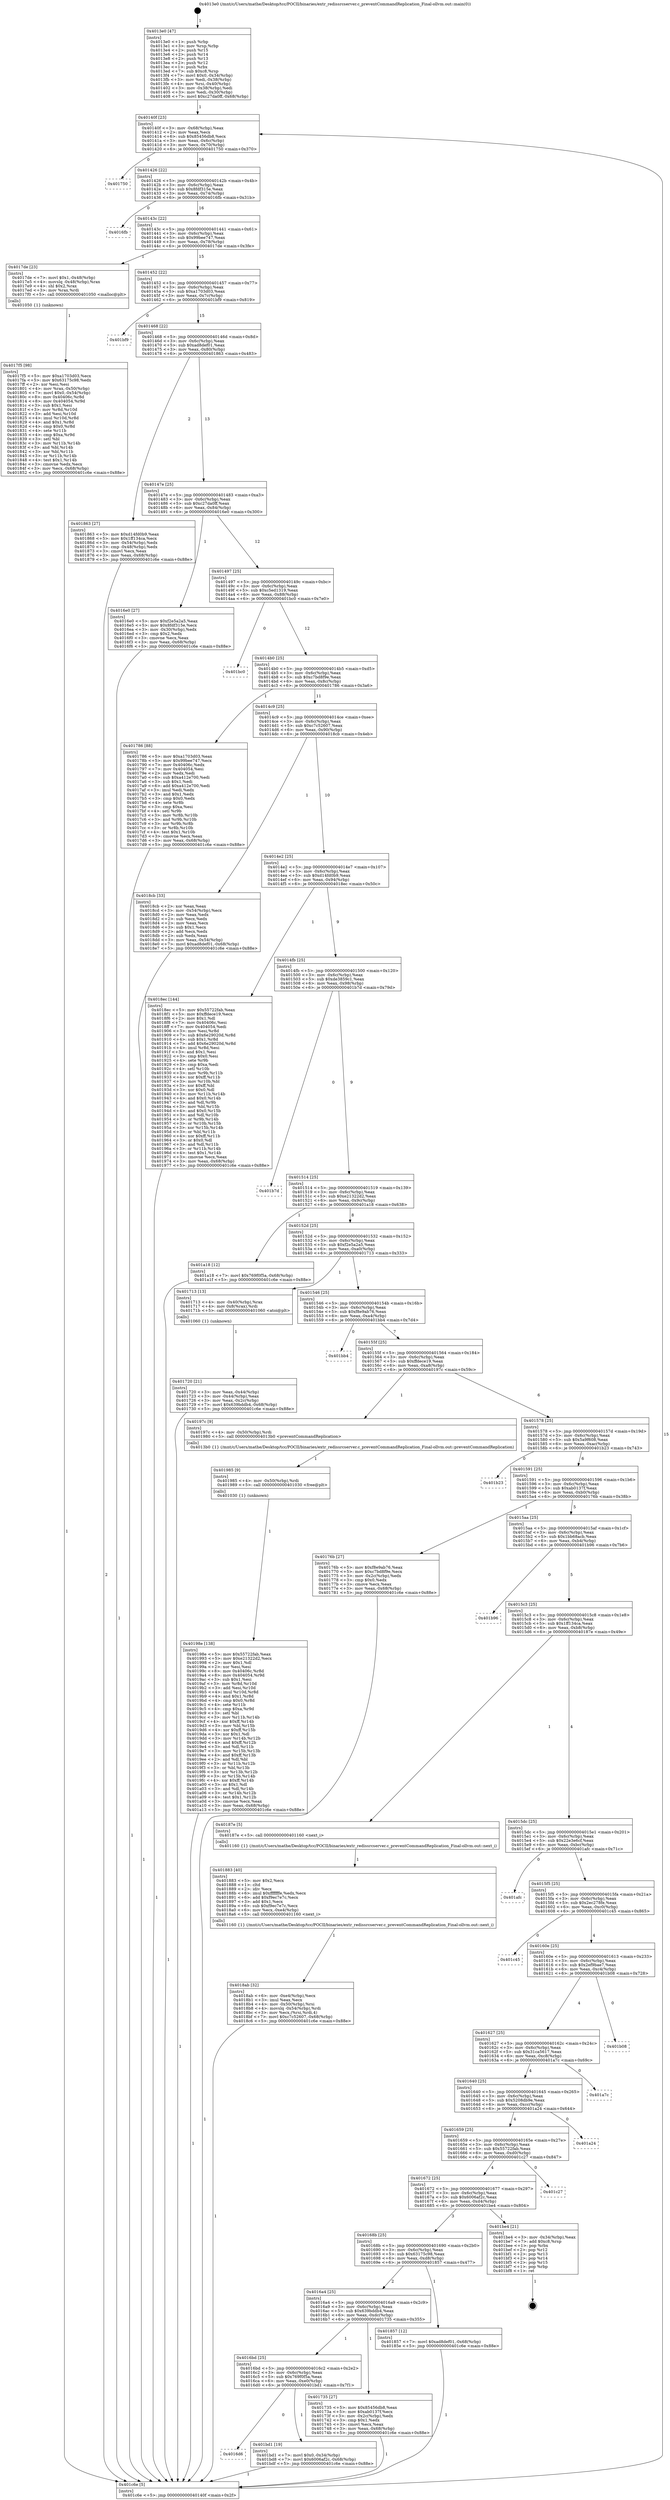digraph "0x4013e0" {
  label = "0x4013e0 (/mnt/c/Users/mathe/Desktop/tcc/POCII/binaries/extr_redissrcserver.c_preventCommandReplication_Final-ollvm.out::main(0))"
  labelloc = "t"
  node[shape=record]

  Entry [label="",width=0.3,height=0.3,shape=circle,fillcolor=black,style=filled]
  "0x40140f" [label="{
     0x40140f [23]\l
     | [instrs]\l
     &nbsp;&nbsp;0x40140f \<+3\>: mov -0x68(%rbp),%eax\l
     &nbsp;&nbsp;0x401412 \<+2\>: mov %eax,%ecx\l
     &nbsp;&nbsp;0x401414 \<+6\>: sub $0x85456db8,%ecx\l
     &nbsp;&nbsp;0x40141a \<+3\>: mov %eax,-0x6c(%rbp)\l
     &nbsp;&nbsp;0x40141d \<+3\>: mov %ecx,-0x70(%rbp)\l
     &nbsp;&nbsp;0x401420 \<+6\>: je 0000000000401750 \<main+0x370\>\l
  }"]
  "0x401750" [label="{
     0x401750\l
  }", style=dashed]
  "0x401426" [label="{
     0x401426 [22]\l
     | [instrs]\l
     &nbsp;&nbsp;0x401426 \<+5\>: jmp 000000000040142b \<main+0x4b\>\l
     &nbsp;&nbsp;0x40142b \<+3\>: mov -0x6c(%rbp),%eax\l
     &nbsp;&nbsp;0x40142e \<+5\>: sub $0x8fdf315e,%eax\l
     &nbsp;&nbsp;0x401433 \<+3\>: mov %eax,-0x74(%rbp)\l
     &nbsp;&nbsp;0x401436 \<+6\>: je 00000000004016fb \<main+0x31b\>\l
  }"]
  Exit [label="",width=0.3,height=0.3,shape=circle,fillcolor=black,style=filled,peripheries=2]
  "0x4016fb" [label="{
     0x4016fb\l
  }", style=dashed]
  "0x40143c" [label="{
     0x40143c [22]\l
     | [instrs]\l
     &nbsp;&nbsp;0x40143c \<+5\>: jmp 0000000000401441 \<main+0x61\>\l
     &nbsp;&nbsp;0x401441 \<+3\>: mov -0x6c(%rbp),%eax\l
     &nbsp;&nbsp;0x401444 \<+5\>: sub $0x99bee747,%eax\l
     &nbsp;&nbsp;0x401449 \<+3\>: mov %eax,-0x78(%rbp)\l
     &nbsp;&nbsp;0x40144c \<+6\>: je 00000000004017de \<main+0x3fe\>\l
  }"]
  "0x4016d6" [label="{
     0x4016d6\l
  }", style=dashed]
  "0x4017de" [label="{
     0x4017de [23]\l
     | [instrs]\l
     &nbsp;&nbsp;0x4017de \<+7\>: movl $0x1,-0x48(%rbp)\l
     &nbsp;&nbsp;0x4017e5 \<+4\>: movslq -0x48(%rbp),%rax\l
     &nbsp;&nbsp;0x4017e9 \<+4\>: shl $0x2,%rax\l
     &nbsp;&nbsp;0x4017ed \<+3\>: mov %rax,%rdi\l
     &nbsp;&nbsp;0x4017f0 \<+5\>: call 0000000000401050 \<malloc@plt\>\l
     | [calls]\l
     &nbsp;&nbsp;0x401050 \{1\} (unknown)\l
  }"]
  "0x401452" [label="{
     0x401452 [22]\l
     | [instrs]\l
     &nbsp;&nbsp;0x401452 \<+5\>: jmp 0000000000401457 \<main+0x77\>\l
     &nbsp;&nbsp;0x401457 \<+3\>: mov -0x6c(%rbp),%eax\l
     &nbsp;&nbsp;0x40145a \<+5\>: sub $0xa1703d03,%eax\l
     &nbsp;&nbsp;0x40145f \<+3\>: mov %eax,-0x7c(%rbp)\l
     &nbsp;&nbsp;0x401462 \<+6\>: je 0000000000401bf9 \<main+0x819\>\l
  }"]
  "0x401bd1" [label="{
     0x401bd1 [19]\l
     | [instrs]\l
     &nbsp;&nbsp;0x401bd1 \<+7\>: movl $0x0,-0x34(%rbp)\l
     &nbsp;&nbsp;0x401bd8 \<+7\>: movl $0x6006af2c,-0x68(%rbp)\l
     &nbsp;&nbsp;0x401bdf \<+5\>: jmp 0000000000401c6e \<main+0x88e\>\l
  }"]
  "0x401bf9" [label="{
     0x401bf9\l
  }", style=dashed]
  "0x401468" [label="{
     0x401468 [22]\l
     | [instrs]\l
     &nbsp;&nbsp;0x401468 \<+5\>: jmp 000000000040146d \<main+0x8d\>\l
     &nbsp;&nbsp;0x40146d \<+3\>: mov -0x6c(%rbp),%eax\l
     &nbsp;&nbsp;0x401470 \<+5\>: sub $0xad8def01,%eax\l
     &nbsp;&nbsp;0x401475 \<+3\>: mov %eax,-0x80(%rbp)\l
     &nbsp;&nbsp;0x401478 \<+6\>: je 0000000000401863 \<main+0x483\>\l
  }"]
  "0x40198e" [label="{
     0x40198e [138]\l
     | [instrs]\l
     &nbsp;&nbsp;0x40198e \<+5\>: mov $0x55722fab,%eax\l
     &nbsp;&nbsp;0x401993 \<+5\>: mov $0xe21322d2,%ecx\l
     &nbsp;&nbsp;0x401998 \<+2\>: mov $0x1,%dl\l
     &nbsp;&nbsp;0x40199a \<+2\>: xor %esi,%esi\l
     &nbsp;&nbsp;0x40199c \<+8\>: mov 0x40406c,%r8d\l
     &nbsp;&nbsp;0x4019a4 \<+8\>: mov 0x404054,%r9d\l
     &nbsp;&nbsp;0x4019ac \<+3\>: sub $0x1,%esi\l
     &nbsp;&nbsp;0x4019af \<+3\>: mov %r8d,%r10d\l
     &nbsp;&nbsp;0x4019b2 \<+3\>: add %esi,%r10d\l
     &nbsp;&nbsp;0x4019b5 \<+4\>: imul %r10d,%r8d\l
     &nbsp;&nbsp;0x4019b9 \<+4\>: and $0x1,%r8d\l
     &nbsp;&nbsp;0x4019bd \<+4\>: cmp $0x0,%r8d\l
     &nbsp;&nbsp;0x4019c1 \<+4\>: sete %r11b\l
     &nbsp;&nbsp;0x4019c5 \<+4\>: cmp $0xa,%r9d\l
     &nbsp;&nbsp;0x4019c9 \<+3\>: setl %bl\l
     &nbsp;&nbsp;0x4019cc \<+3\>: mov %r11b,%r14b\l
     &nbsp;&nbsp;0x4019cf \<+4\>: xor $0xff,%r14b\l
     &nbsp;&nbsp;0x4019d3 \<+3\>: mov %bl,%r15b\l
     &nbsp;&nbsp;0x4019d6 \<+4\>: xor $0xff,%r15b\l
     &nbsp;&nbsp;0x4019da \<+3\>: xor $0x1,%dl\l
     &nbsp;&nbsp;0x4019dd \<+3\>: mov %r14b,%r12b\l
     &nbsp;&nbsp;0x4019e0 \<+4\>: and $0xff,%r12b\l
     &nbsp;&nbsp;0x4019e4 \<+3\>: and %dl,%r11b\l
     &nbsp;&nbsp;0x4019e7 \<+3\>: mov %r15b,%r13b\l
     &nbsp;&nbsp;0x4019ea \<+4\>: and $0xff,%r13b\l
     &nbsp;&nbsp;0x4019ee \<+2\>: and %dl,%bl\l
     &nbsp;&nbsp;0x4019f0 \<+3\>: or %r11b,%r12b\l
     &nbsp;&nbsp;0x4019f3 \<+3\>: or %bl,%r13b\l
     &nbsp;&nbsp;0x4019f6 \<+3\>: xor %r13b,%r12b\l
     &nbsp;&nbsp;0x4019f9 \<+3\>: or %r15b,%r14b\l
     &nbsp;&nbsp;0x4019fc \<+4\>: xor $0xff,%r14b\l
     &nbsp;&nbsp;0x401a00 \<+3\>: or $0x1,%dl\l
     &nbsp;&nbsp;0x401a03 \<+3\>: and %dl,%r14b\l
     &nbsp;&nbsp;0x401a06 \<+3\>: or %r14b,%r12b\l
     &nbsp;&nbsp;0x401a09 \<+4\>: test $0x1,%r12b\l
     &nbsp;&nbsp;0x401a0d \<+3\>: cmovne %ecx,%eax\l
     &nbsp;&nbsp;0x401a10 \<+3\>: mov %eax,-0x68(%rbp)\l
     &nbsp;&nbsp;0x401a13 \<+5\>: jmp 0000000000401c6e \<main+0x88e\>\l
  }"]
  "0x401863" [label="{
     0x401863 [27]\l
     | [instrs]\l
     &nbsp;&nbsp;0x401863 \<+5\>: mov $0xd14fd0b9,%eax\l
     &nbsp;&nbsp;0x401868 \<+5\>: mov $0x1ff134ca,%ecx\l
     &nbsp;&nbsp;0x40186d \<+3\>: mov -0x54(%rbp),%edx\l
     &nbsp;&nbsp;0x401870 \<+3\>: cmp -0x48(%rbp),%edx\l
     &nbsp;&nbsp;0x401873 \<+3\>: cmovl %ecx,%eax\l
     &nbsp;&nbsp;0x401876 \<+3\>: mov %eax,-0x68(%rbp)\l
     &nbsp;&nbsp;0x401879 \<+5\>: jmp 0000000000401c6e \<main+0x88e\>\l
  }"]
  "0x40147e" [label="{
     0x40147e [25]\l
     | [instrs]\l
     &nbsp;&nbsp;0x40147e \<+5\>: jmp 0000000000401483 \<main+0xa3\>\l
     &nbsp;&nbsp;0x401483 \<+3\>: mov -0x6c(%rbp),%eax\l
     &nbsp;&nbsp;0x401486 \<+5\>: sub $0xc27da0ff,%eax\l
     &nbsp;&nbsp;0x40148b \<+6\>: mov %eax,-0x84(%rbp)\l
     &nbsp;&nbsp;0x401491 \<+6\>: je 00000000004016e0 \<main+0x300\>\l
  }"]
  "0x401985" [label="{
     0x401985 [9]\l
     | [instrs]\l
     &nbsp;&nbsp;0x401985 \<+4\>: mov -0x50(%rbp),%rdi\l
     &nbsp;&nbsp;0x401989 \<+5\>: call 0000000000401030 \<free@plt\>\l
     | [calls]\l
     &nbsp;&nbsp;0x401030 \{1\} (unknown)\l
  }"]
  "0x4016e0" [label="{
     0x4016e0 [27]\l
     | [instrs]\l
     &nbsp;&nbsp;0x4016e0 \<+5\>: mov $0xf2e5a2a5,%eax\l
     &nbsp;&nbsp;0x4016e5 \<+5\>: mov $0x8fdf315e,%ecx\l
     &nbsp;&nbsp;0x4016ea \<+3\>: mov -0x30(%rbp),%edx\l
     &nbsp;&nbsp;0x4016ed \<+3\>: cmp $0x2,%edx\l
     &nbsp;&nbsp;0x4016f0 \<+3\>: cmovne %ecx,%eax\l
     &nbsp;&nbsp;0x4016f3 \<+3\>: mov %eax,-0x68(%rbp)\l
     &nbsp;&nbsp;0x4016f6 \<+5\>: jmp 0000000000401c6e \<main+0x88e\>\l
  }"]
  "0x401497" [label="{
     0x401497 [25]\l
     | [instrs]\l
     &nbsp;&nbsp;0x401497 \<+5\>: jmp 000000000040149c \<main+0xbc\>\l
     &nbsp;&nbsp;0x40149c \<+3\>: mov -0x6c(%rbp),%eax\l
     &nbsp;&nbsp;0x40149f \<+5\>: sub $0xc5ed1319,%eax\l
     &nbsp;&nbsp;0x4014a4 \<+6\>: mov %eax,-0x88(%rbp)\l
     &nbsp;&nbsp;0x4014aa \<+6\>: je 0000000000401bc0 \<main+0x7e0\>\l
  }"]
  "0x401c6e" [label="{
     0x401c6e [5]\l
     | [instrs]\l
     &nbsp;&nbsp;0x401c6e \<+5\>: jmp 000000000040140f \<main+0x2f\>\l
  }"]
  "0x4013e0" [label="{
     0x4013e0 [47]\l
     | [instrs]\l
     &nbsp;&nbsp;0x4013e0 \<+1\>: push %rbp\l
     &nbsp;&nbsp;0x4013e1 \<+3\>: mov %rsp,%rbp\l
     &nbsp;&nbsp;0x4013e4 \<+2\>: push %r15\l
     &nbsp;&nbsp;0x4013e6 \<+2\>: push %r14\l
     &nbsp;&nbsp;0x4013e8 \<+2\>: push %r13\l
     &nbsp;&nbsp;0x4013ea \<+2\>: push %r12\l
     &nbsp;&nbsp;0x4013ec \<+1\>: push %rbx\l
     &nbsp;&nbsp;0x4013ed \<+7\>: sub $0xc8,%rsp\l
     &nbsp;&nbsp;0x4013f4 \<+7\>: movl $0x0,-0x34(%rbp)\l
     &nbsp;&nbsp;0x4013fb \<+3\>: mov %edi,-0x38(%rbp)\l
     &nbsp;&nbsp;0x4013fe \<+4\>: mov %rsi,-0x40(%rbp)\l
     &nbsp;&nbsp;0x401402 \<+3\>: mov -0x38(%rbp),%edi\l
     &nbsp;&nbsp;0x401405 \<+3\>: mov %edi,-0x30(%rbp)\l
     &nbsp;&nbsp;0x401408 \<+7\>: movl $0xc27da0ff,-0x68(%rbp)\l
  }"]
  "0x4018ab" [label="{
     0x4018ab [32]\l
     | [instrs]\l
     &nbsp;&nbsp;0x4018ab \<+6\>: mov -0xe4(%rbp),%ecx\l
     &nbsp;&nbsp;0x4018b1 \<+3\>: imul %eax,%ecx\l
     &nbsp;&nbsp;0x4018b4 \<+4\>: mov -0x50(%rbp),%rsi\l
     &nbsp;&nbsp;0x4018b8 \<+4\>: movslq -0x54(%rbp),%rdi\l
     &nbsp;&nbsp;0x4018bc \<+3\>: mov %ecx,(%rsi,%rdi,4)\l
     &nbsp;&nbsp;0x4018bf \<+7\>: movl $0xc7c52607,-0x68(%rbp)\l
     &nbsp;&nbsp;0x4018c6 \<+5\>: jmp 0000000000401c6e \<main+0x88e\>\l
  }"]
  "0x401bc0" [label="{
     0x401bc0\l
  }", style=dashed]
  "0x4014b0" [label="{
     0x4014b0 [25]\l
     | [instrs]\l
     &nbsp;&nbsp;0x4014b0 \<+5\>: jmp 00000000004014b5 \<main+0xd5\>\l
     &nbsp;&nbsp;0x4014b5 \<+3\>: mov -0x6c(%rbp),%eax\l
     &nbsp;&nbsp;0x4014b8 \<+5\>: sub $0xc7bd8f9e,%eax\l
     &nbsp;&nbsp;0x4014bd \<+6\>: mov %eax,-0x8c(%rbp)\l
     &nbsp;&nbsp;0x4014c3 \<+6\>: je 0000000000401786 \<main+0x3a6\>\l
  }"]
  "0x401883" [label="{
     0x401883 [40]\l
     | [instrs]\l
     &nbsp;&nbsp;0x401883 \<+5\>: mov $0x2,%ecx\l
     &nbsp;&nbsp;0x401888 \<+1\>: cltd\l
     &nbsp;&nbsp;0x401889 \<+2\>: idiv %ecx\l
     &nbsp;&nbsp;0x40188b \<+6\>: imul $0xfffffffe,%edx,%ecx\l
     &nbsp;&nbsp;0x401891 \<+6\>: add $0xf9ec7e7c,%ecx\l
     &nbsp;&nbsp;0x401897 \<+3\>: add $0x1,%ecx\l
     &nbsp;&nbsp;0x40189a \<+6\>: sub $0xf9ec7e7c,%ecx\l
     &nbsp;&nbsp;0x4018a0 \<+6\>: mov %ecx,-0xe4(%rbp)\l
     &nbsp;&nbsp;0x4018a6 \<+5\>: call 0000000000401160 \<next_i\>\l
     | [calls]\l
     &nbsp;&nbsp;0x401160 \{1\} (/mnt/c/Users/mathe/Desktop/tcc/POCII/binaries/extr_redissrcserver.c_preventCommandReplication_Final-ollvm.out::next_i)\l
  }"]
  "0x401786" [label="{
     0x401786 [88]\l
     | [instrs]\l
     &nbsp;&nbsp;0x401786 \<+5\>: mov $0xa1703d03,%eax\l
     &nbsp;&nbsp;0x40178b \<+5\>: mov $0x99bee747,%ecx\l
     &nbsp;&nbsp;0x401790 \<+7\>: mov 0x40406c,%edx\l
     &nbsp;&nbsp;0x401797 \<+7\>: mov 0x404054,%esi\l
     &nbsp;&nbsp;0x40179e \<+2\>: mov %edx,%edi\l
     &nbsp;&nbsp;0x4017a0 \<+6\>: sub $0xa412e700,%edi\l
     &nbsp;&nbsp;0x4017a6 \<+3\>: sub $0x1,%edi\l
     &nbsp;&nbsp;0x4017a9 \<+6\>: add $0xa412e700,%edi\l
     &nbsp;&nbsp;0x4017af \<+3\>: imul %edi,%edx\l
     &nbsp;&nbsp;0x4017b2 \<+3\>: and $0x1,%edx\l
     &nbsp;&nbsp;0x4017b5 \<+3\>: cmp $0x0,%edx\l
     &nbsp;&nbsp;0x4017b8 \<+4\>: sete %r8b\l
     &nbsp;&nbsp;0x4017bc \<+3\>: cmp $0xa,%esi\l
     &nbsp;&nbsp;0x4017bf \<+4\>: setl %r9b\l
     &nbsp;&nbsp;0x4017c3 \<+3\>: mov %r8b,%r10b\l
     &nbsp;&nbsp;0x4017c6 \<+3\>: and %r9b,%r10b\l
     &nbsp;&nbsp;0x4017c9 \<+3\>: xor %r9b,%r8b\l
     &nbsp;&nbsp;0x4017cc \<+3\>: or %r8b,%r10b\l
     &nbsp;&nbsp;0x4017cf \<+4\>: test $0x1,%r10b\l
     &nbsp;&nbsp;0x4017d3 \<+3\>: cmovne %ecx,%eax\l
     &nbsp;&nbsp;0x4017d6 \<+3\>: mov %eax,-0x68(%rbp)\l
     &nbsp;&nbsp;0x4017d9 \<+5\>: jmp 0000000000401c6e \<main+0x88e\>\l
  }"]
  "0x4014c9" [label="{
     0x4014c9 [25]\l
     | [instrs]\l
     &nbsp;&nbsp;0x4014c9 \<+5\>: jmp 00000000004014ce \<main+0xee\>\l
     &nbsp;&nbsp;0x4014ce \<+3\>: mov -0x6c(%rbp),%eax\l
     &nbsp;&nbsp;0x4014d1 \<+5\>: sub $0xc7c52607,%eax\l
     &nbsp;&nbsp;0x4014d6 \<+6\>: mov %eax,-0x90(%rbp)\l
     &nbsp;&nbsp;0x4014dc \<+6\>: je 00000000004018cb \<main+0x4eb\>\l
  }"]
  "0x4017f5" [label="{
     0x4017f5 [98]\l
     | [instrs]\l
     &nbsp;&nbsp;0x4017f5 \<+5\>: mov $0xa1703d03,%ecx\l
     &nbsp;&nbsp;0x4017fa \<+5\>: mov $0x63175c98,%edx\l
     &nbsp;&nbsp;0x4017ff \<+2\>: xor %esi,%esi\l
     &nbsp;&nbsp;0x401801 \<+4\>: mov %rax,-0x50(%rbp)\l
     &nbsp;&nbsp;0x401805 \<+7\>: movl $0x0,-0x54(%rbp)\l
     &nbsp;&nbsp;0x40180c \<+8\>: mov 0x40406c,%r8d\l
     &nbsp;&nbsp;0x401814 \<+8\>: mov 0x404054,%r9d\l
     &nbsp;&nbsp;0x40181c \<+3\>: sub $0x1,%esi\l
     &nbsp;&nbsp;0x40181f \<+3\>: mov %r8d,%r10d\l
     &nbsp;&nbsp;0x401822 \<+3\>: add %esi,%r10d\l
     &nbsp;&nbsp;0x401825 \<+4\>: imul %r10d,%r8d\l
     &nbsp;&nbsp;0x401829 \<+4\>: and $0x1,%r8d\l
     &nbsp;&nbsp;0x40182d \<+4\>: cmp $0x0,%r8d\l
     &nbsp;&nbsp;0x401831 \<+4\>: sete %r11b\l
     &nbsp;&nbsp;0x401835 \<+4\>: cmp $0xa,%r9d\l
     &nbsp;&nbsp;0x401839 \<+3\>: setl %bl\l
     &nbsp;&nbsp;0x40183c \<+3\>: mov %r11b,%r14b\l
     &nbsp;&nbsp;0x40183f \<+3\>: and %bl,%r14b\l
     &nbsp;&nbsp;0x401842 \<+3\>: xor %bl,%r11b\l
     &nbsp;&nbsp;0x401845 \<+3\>: or %r11b,%r14b\l
     &nbsp;&nbsp;0x401848 \<+4\>: test $0x1,%r14b\l
     &nbsp;&nbsp;0x40184c \<+3\>: cmovne %edx,%ecx\l
     &nbsp;&nbsp;0x40184f \<+3\>: mov %ecx,-0x68(%rbp)\l
     &nbsp;&nbsp;0x401852 \<+5\>: jmp 0000000000401c6e \<main+0x88e\>\l
  }"]
  "0x4018cb" [label="{
     0x4018cb [33]\l
     | [instrs]\l
     &nbsp;&nbsp;0x4018cb \<+2\>: xor %eax,%eax\l
     &nbsp;&nbsp;0x4018cd \<+3\>: mov -0x54(%rbp),%ecx\l
     &nbsp;&nbsp;0x4018d0 \<+2\>: mov %eax,%edx\l
     &nbsp;&nbsp;0x4018d2 \<+2\>: sub %ecx,%edx\l
     &nbsp;&nbsp;0x4018d4 \<+2\>: mov %eax,%ecx\l
     &nbsp;&nbsp;0x4018d6 \<+3\>: sub $0x1,%ecx\l
     &nbsp;&nbsp;0x4018d9 \<+2\>: add %ecx,%edx\l
     &nbsp;&nbsp;0x4018db \<+2\>: sub %edx,%eax\l
     &nbsp;&nbsp;0x4018dd \<+3\>: mov %eax,-0x54(%rbp)\l
     &nbsp;&nbsp;0x4018e0 \<+7\>: movl $0xad8def01,-0x68(%rbp)\l
     &nbsp;&nbsp;0x4018e7 \<+5\>: jmp 0000000000401c6e \<main+0x88e\>\l
  }"]
  "0x4014e2" [label="{
     0x4014e2 [25]\l
     | [instrs]\l
     &nbsp;&nbsp;0x4014e2 \<+5\>: jmp 00000000004014e7 \<main+0x107\>\l
     &nbsp;&nbsp;0x4014e7 \<+3\>: mov -0x6c(%rbp),%eax\l
     &nbsp;&nbsp;0x4014ea \<+5\>: sub $0xd14fd0b9,%eax\l
     &nbsp;&nbsp;0x4014ef \<+6\>: mov %eax,-0x94(%rbp)\l
     &nbsp;&nbsp;0x4014f5 \<+6\>: je 00000000004018ec \<main+0x50c\>\l
  }"]
  "0x4016bd" [label="{
     0x4016bd [25]\l
     | [instrs]\l
     &nbsp;&nbsp;0x4016bd \<+5\>: jmp 00000000004016c2 \<main+0x2e2\>\l
     &nbsp;&nbsp;0x4016c2 \<+3\>: mov -0x6c(%rbp),%eax\l
     &nbsp;&nbsp;0x4016c5 \<+5\>: sub $0x769f0f5a,%eax\l
     &nbsp;&nbsp;0x4016ca \<+6\>: mov %eax,-0xe0(%rbp)\l
     &nbsp;&nbsp;0x4016d0 \<+6\>: je 0000000000401bd1 \<main+0x7f1\>\l
  }"]
  "0x4018ec" [label="{
     0x4018ec [144]\l
     | [instrs]\l
     &nbsp;&nbsp;0x4018ec \<+5\>: mov $0x55722fab,%eax\l
     &nbsp;&nbsp;0x4018f1 \<+5\>: mov $0xffdece19,%ecx\l
     &nbsp;&nbsp;0x4018f6 \<+2\>: mov $0x1,%dl\l
     &nbsp;&nbsp;0x4018f8 \<+7\>: mov 0x40406c,%esi\l
     &nbsp;&nbsp;0x4018ff \<+7\>: mov 0x404054,%edi\l
     &nbsp;&nbsp;0x401906 \<+3\>: mov %esi,%r8d\l
     &nbsp;&nbsp;0x401909 \<+7\>: sub $0x6e29020d,%r8d\l
     &nbsp;&nbsp;0x401910 \<+4\>: sub $0x1,%r8d\l
     &nbsp;&nbsp;0x401914 \<+7\>: add $0x6e29020d,%r8d\l
     &nbsp;&nbsp;0x40191b \<+4\>: imul %r8d,%esi\l
     &nbsp;&nbsp;0x40191f \<+3\>: and $0x1,%esi\l
     &nbsp;&nbsp;0x401922 \<+3\>: cmp $0x0,%esi\l
     &nbsp;&nbsp;0x401925 \<+4\>: sete %r9b\l
     &nbsp;&nbsp;0x401929 \<+3\>: cmp $0xa,%edi\l
     &nbsp;&nbsp;0x40192c \<+4\>: setl %r10b\l
     &nbsp;&nbsp;0x401930 \<+3\>: mov %r9b,%r11b\l
     &nbsp;&nbsp;0x401933 \<+4\>: xor $0xff,%r11b\l
     &nbsp;&nbsp;0x401937 \<+3\>: mov %r10b,%bl\l
     &nbsp;&nbsp;0x40193a \<+3\>: xor $0xff,%bl\l
     &nbsp;&nbsp;0x40193d \<+3\>: xor $0x0,%dl\l
     &nbsp;&nbsp;0x401940 \<+3\>: mov %r11b,%r14b\l
     &nbsp;&nbsp;0x401943 \<+4\>: and $0x0,%r14b\l
     &nbsp;&nbsp;0x401947 \<+3\>: and %dl,%r9b\l
     &nbsp;&nbsp;0x40194a \<+3\>: mov %bl,%r15b\l
     &nbsp;&nbsp;0x40194d \<+4\>: and $0x0,%r15b\l
     &nbsp;&nbsp;0x401951 \<+3\>: and %dl,%r10b\l
     &nbsp;&nbsp;0x401954 \<+3\>: or %r9b,%r14b\l
     &nbsp;&nbsp;0x401957 \<+3\>: or %r10b,%r15b\l
     &nbsp;&nbsp;0x40195a \<+3\>: xor %r15b,%r14b\l
     &nbsp;&nbsp;0x40195d \<+3\>: or %bl,%r11b\l
     &nbsp;&nbsp;0x401960 \<+4\>: xor $0xff,%r11b\l
     &nbsp;&nbsp;0x401964 \<+3\>: or $0x0,%dl\l
     &nbsp;&nbsp;0x401967 \<+3\>: and %dl,%r11b\l
     &nbsp;&nbsp;0x40196a \<+3\>: or %r11b,%r14b\l
     &nbsp;&nbsp;0x40196d \<+4\>: test $0x1,%r14b\l
     &nbsp;&nbsp;0x401971 \<+3\>: cmovne %ecx,%eax\l
     &nbsp;&nbsp;0x401974 \<+3\>: mov %eax,-0x68(%rbp)\l
     &nbsp;&nbsp;0x401977 \<+5\>: jmp 0000000000401c6e \<main+0x88e\>\l
  }"]
  "0x4014fb" [label="{
     0x4014fb [25]\l
     | [instrs]\l
     &nbsp;&nbsp;0x4014fb \<+5\>: jmp 0000000000401500 \<main+0x120\>\l
     &nbsp;&nbsp;0x401500 \<+3\>: mov -0x6c(%rbp),%eax\l
     &nbsp;&nbsp;0x401503 \<+5\>: sub $0xde3859c1,%eax\l
     &nbsp;&nbsp;0x401508 \<+6\>: mov %eax,-0x98(%rbp)\l
     &nbsp;&nbsp;0x40150e \<+6\>: je 0000000000401b7d \<main+0x79d\>\l
  }"]
  "0x401735" [label="{
     0x401735 [27]\l
     | [instrs]\l
     &nbsp;&nbsp;0x401735 \<+5\>: mov $0x85456db8,%eax\l
     &nbsp;&nbsp;0x40173a \<+5\>: mov $0xab0137f,%ecx\l
     &nbsp;&nbsp;0x40173f \<+3\>: mov -0x2c(%rbp),%edx\l
     &nbsp;&nbsp;0x401742 \<+3\>: cmp $0x1,%edx\l
     &nbsp;&nbsp;0x401745 \<+3\>: cmovl %ecx,%eax\l
     &nbsp;&nbsp;0x401748 \<+3\>: mov %eax,-0x68(%rbp)\l
     &nbsp;&nbsp;0x40174b \<+5\>: jmp 0000000000401c6e \<main+0x88e\>\l
  }"]
  "0x401b7d" [label="{
     0x401b7d\l
  }", style=dashed]
  "0x401514" [label="{
     0x401514 [25]\l
     | [instrs]\l
     &nbsp;&nbsp;0x401514 \<+5\>: jmp 0000000000401519 \<main+0x139\>\l
     &nbsp;&nbsp;0x401519 \<+3\>: mov -0x6c(%rbp),%eax\l
     &nbsp;&nbsp;0x40151c \<+5\>: sub $0xe21322d2,%eax\l
     &nbsp;&nbsp;0x401521 \<+6\>: mov %eax,-0x9c(%rbp)\l
     &nbsp;&nbsp;0x401527 \<+6\>: je 0000000000401a18 \<main+0x638\>\l
  }"]
  "0x4016a4" [label="{
     0x4016a4 [25]\l
     | [instrs]\l
     &nbsp;&nbsp;0x4016a4 \<+5\>: jmp 00000000004016a9 \<main+0x2c9\>\l
     &nbsp;&nbsp;0x4016a9 \<+3\>: mov -0x6c(%rbp),%eax\l
     &nbsp;&nbsp;0x4016ac \<+5\>: sub $0x639bddb4,%eax\l
     &nbsp;&nbsp;0x4016b1 \<+6\>: mov %eax,-0xdc(%rbp)\l
     &nbsp;&nbsp;0x4016b7 \<+6\>: je 0000000000401735 \<main+0x355\>\l
  }"]
  "0x401a18" [label="{
     0x401a18 [12]\l
     | [instrs]\l
     &nbsp;&nbsp;0x401a18 \<+7\>: movl $0x769f0f5a,-0x68(%rbp)\l
     &nbsp;&nbsp;0x401a1f \<+5\>: jmp 0000000000401c6e \<main+0x88e\>\l
  }"]
  "0x40152d" [label="{
     0x40152d [25]\l
     | [instrs]\l
     &nbsp;&nbsp;0x40152d \<+5\>: jmp 0000000000401532 \<main+0x152\>\l
     &nbsp;&nbsp;0x401532 \<+3\>: mov -0x6c(%rbp),%eax\l
     &nbsp;&nbsp;0x401535 \<+5\>: sub $0xf2e5a2a5,%eax\l
     &nbsp;&nbsp;0x40153a \<+6\>: mov %eax,-0xa0(%rbp)\l
     &nbsp;&nbsp;0x401540 \<+6\>: je 0000000000401713 \<main+0x333\>\l
  }"]
  "0x401857" [label="{
     0x401857 [12]\l
     | [instrs]\l
     &nbsp;&nbsp;0x401857 \<+7\>: movl $0xad8def01,-0x68(%rbp)\l
     &nbsp;&nbsp;0x40185e \<+5\>: jmp 0000000000401c6e \<main+0x88e\>\l
  }"]
  "0x401713" [label="{
     0x401713 [13]\l
     | [instrs]\l
     &nbsp;&nbsp;0x401713 \<+4\>: mov -0x40(%rbp),%rax\l
     &nbsp;&nbsp;0x401717 \<+4\>: mov 0x8(%rax),%rdi\l
     &nbsp;&nbsp;0x40171b \<+5\>: call 0000000000401060 \<atoi@plt\>\l
     | [calls]\l
     &nbsp;&nbsp;0x401060 \{1\} (unknown)\l
  }"]
  "0x401546" [label="{
     0x401546 [25]\l
     | [instrs]\l
     &nbsp;&nbsp;0x401546 \<+5\>: jmp 000000000040154b \<main+0x16b\>\l
     &nbsp;&nbsp;0x40154b \<+3\>: mov -0x6c(%rbp),%eax\l
     &nbsp;&nbsp;0x40154e \<+5\>: sub $0xf8e9ab76,%eax\l
     &nbsp;&nbsp;0x401553 \<+6\>: mov %eax,-0xa4(%rbp)\l
     &nbsp;&nbsp;0x401559 \<+6\>: je 0000000000401bb4 \<main+0x7d4\>\l
  }"]
  "0x401720" [label="{
     0x401720 [21]\l
     | [instrs]\l
     &nbsp;&nbsp;0x401720 \<+3\>: mov %eax,-0x44(%rbp)\l
     &nbsp;&nbsp;0x401723 \<+3\>: mov -0x44(%rbp),%eax\l
     &nbsp;&nbsp;0x401726 \<+3\>: mov %eax,-0x2c(%rbp)\l
     &nbsp;&nbsp;0x401729 \<+7\>: movl $0x639bddb4,-0x68(%rbp)\l
     &nbsp;&nbsp;0x401730 \<+5\>: jmp 0000000000401c6e \<main+0x88e\>\l
  }"]
  "0x40168b" [label="{
     0x40168b [25]\l
     | [instrs]\l
     &nbsp;&nbsp;0x40168b \<+5\>: jmp 0000000000401690 \<main+0x2b0\>\l
     &nbsp;&nbsp;0x401690 \<+3\>: mov -0x6c(%rbp),%eax\l
     &nbsp;&nbsp;0x401693 \<+5\>: sub $0x63175c98,%eax\l
     &nbsp;&nbsp;0x401698 \<+6\>: mov %eax,-0xd8(%rbp)\l
     &nbsp;&nbsp;0x40169e \<+6\>: je 0000000000401857 \<main+0x477\>\l
  }"]
  "0x401bb4" [label="{
     0x401bb4\l
  }", style=dashed]
  "0x40155f" [label="{
     0x40155f [25]\l
     | [instrs]\l
     &nbsp;&nbsp;0x40155f \<+5\>: jmp 0000000000401564 \<main+0x184\>\l
     &nbsp;&nbsp;0x401564 \<+3\>: mov -0x6c(%rbp),%eax\l
     &nbsp;&nbsp;0x401567 \<+5\>: sub $0xffdece19,%eax\l
     &nbsp;&nbsp;0x40156c \<+6\>: mov %eax,-0xa8(%rbp)\l
     &nbsp;&nbsp;0x401572 \<+6\>: je 000000000040197c \<main+0x59c\>\l
  }"]
  "0x401be4" [label="{
     0x401be4 [21]\l
     | [instrs]\l
     &nbsp;&nbsp;0x401be4 \<+3\>: mov -0x34(%rbp),%eax\l
     &nbsp;&nbsp;0x401be7 \<+7\>: add $0xc8,%rsp\l
     &nbsp;&nbsp;0x401bee \<+1\>: pop %rbx\l
     &nbsp;&nbsp;0x401bef \<+2\>: pop %r12\l
     &nbsp;&nbsp;0x401bf1 \<+2\>: pop %r13\l
     &nbsp;&nbsp;0x401bf3 \<+2\>: pop %r14\l
     &nbsp;&nbsp;0x401bf5 \<+2\>: pop %r15\l
     &nbsp;&nbsp;0x401bf7 \<+1\>: pop %rbp\l
     &nbsp;&nbsp;0x401bf8 \<+1\>: ret\l
  }"]
  "0x40197c" [label="{
     0x40197c [9]\l
     | [instrs]\l
     &nbsp;&nbsp;0x40197c \<+4\>: mov -0x50(%rbp),%rdi\l
     &nbsp;&nbsp;0x401980 \<+5\>: call 00000000004013b0 \<preventCommandReplication\>\l
     | [calls]\l
     &nbsp;&nbsp;0x4013b0 \{1\} (/mnt/c/Users/mathe/Desktop/tcc/POCII/binaries/extr_redissrcserver.c_preventCommandReplication_Final-ollvm.out::preventCommandReplication)\l
  }"]
  "0x401578" [label="{
     0x401578 [25]\l
     | [instrs]\l
     &nbsp;&nbsp;0x401578 \<+5\>: jmp 000000000040157d \<main+0x19d\>\l
     &nbsp;&nbsp;0x40157d \<+3\>: mov -0x6c(%rbp),%eax\l
     &nbsp;&nbsp;0x401580 \<+5\>: sub $0x5a9f608,%eax\l
     &nbsp;&nbsp;0x401585 \<+6\>: mov %eax,-0xac(%rbp)\l
     &nbsp;&nbsp;0x40158b \<+6\>: je 0000000000401b23 \<main+0x743\>\l
  }"]
  "0x401672" [label="{
     0x401672 [25]\l
     | [instrs]\l
     &nbsp;&nbsp;0x401672 \<+5\>: jmp 0000000000401677 \<main+0x297\>\l
     &nbsp;&nbsp;0x401677 \<+3\>: mov -0x6c(%rbp),%eax\l
     &nbsp;&nbsp;0x40167a \<+5\>: sub $0x6006af2c,%eax\l
     &nbsp;&nbsp;0x40167f \<+6\>: mov %eax,-0xd4(%rbp)\l
     &nbsp;&nbsp;0x401685 \<+6\>: je 0000000000401be4 \<main+0x804\>\l
  }"]
  "0x401b23" [label="{
     0x401b23\l
  }", style=dashed]
  "0x401591" [label="{
     0x401591 [25]\l
     | [instrs]\l
     &nbsp;&nbsp;0x401591 \<+5\>: jmp 0000000000401596 \<main+0x1b6\>\l
     &nbsp;&nbsp;0x401596 \<+3\>: mov -0x6c(%rbp),%eax\l
     &nbsp;&nbsp;0x401599 \<+5\>: sub $0xab0137f,%eax\l
     &nbsp;&nbsp;0x40159e \<+6\>: mov %eax,-0xb0(%rbp)\l
     &nbsp;&nbsp;0x4015a4 \<+6\>: je 000000000040176b \<main+0x38b\>\l
  }"]
  "0x401c27" [label="{
     0x401c27\l
  }", style=dashed]
  "0x40176b" [label="{
     0x40176b [27]\l
     | [instrs]\l
     &nbsp;&nbsp;0x40176b \<+5\>: mov $0xf8e9ab76,%eax\l
     &nbsp;&nbsp;0x401770 \<+5\>: mov $0xc7bd8f9e,%ecx\l
     &nbsp;&nbsp;0x401775 \<+3\>: mov -0x2c(%rbp),%edx\l
     &nbsp;&nbsp;0x401778 \<+3\>: cmp $0x0,%edx\l
     &nbsp;&nbsp;0x40177b \<+3\>: cmove %ecx,%eax\l
     &nbsp;&nbsp;0x40177e \<+3\>: mov %eax,-0x68(%rbp)\l
     &nbsp;&nbsp;0x401781 \<+5\>: jmp 0000000000401c6e \<main+0x88e\>\l
  }"]
  "0x4015aa" [label="{
     0x4015aa [25]\l
     | [instrs]\l
     &nbsp;&nbsp;0x4015aa \<+5\>: jmp 00000000004015af \<main+0x1cf\>\l
     &nbsp;&nbsp;0x4015af \<+3\>: mov -0x6c(%rbp),%eax\l
     &nbsp;&nbsp;0x4015b2 \<+5\>: sub $0x1bb68acb,%eax\l
     &nbsp;&nbsp;0x4015b7 \<+6\>: mov %eax,-0xb4(%rbp)\l
     &nbsp;&nbsp;0x4015bd \<+6\>: je 0000000000401b96 \<main+0x7b6\>\l
  }"]
  "0x401659" [label="{
     0x401659 [25]\l
     | [instrs]\l
     &nbsp;&nbsp;0x401659 \<+5\>: jmp 000000000040165e \<main+0x27e\>\l
     &nbsp;&nbsp;0x40165e \<+3\>: mov -0x6c(%rbp),%eax\l
     &nbsp;&nbsp;0x401661 \<+5\>: sub $0x55722fab,%eax\l
     &nbsp;&nbsp;0x401666 \<+6\>: mov %eax,-0xd0(%rbp)\l
     &nbsp;&nbsp;0x40166c \<+6\>: je 0000000000401c27 \<main+0x847\>\l
  }"]
  "0x401b96" [label="{
     0x401b96\l
  }", style=dashed]
  "0x4015c3" [label="{
     0x4015c3 [25]\l
     | [instrs]\l
     &nbsp;&nbsp;0x4015c3 \<+5\>: jmp 00000000004015c8 \<main+0x1e8\>\l
     &nbsp;&nbsp;0x4015c8 \<+3\>: mov -0x6c(%rbp),%eax\l
     &nbsp;&nbsp;0x4015cb \<+5\>: sub $0x1ff134ca,%eax\l
     &nbsp;&nbsp;0x4015d0 \<+6\>: mov %eax,-0xb8(%rbp)\l
     &nbsp;&nbsp;0x4015d6 \<+6\>: je 000000000040187e \<main+0x49e\>\l
  }"]
  "0x401a24" [label="{
     0x401a24\l
  }", style=dashed]
  "0x40187e" [label="{
     0x40187e [5]\l
     | [instrs]\l
     &nbsp;&nbsp;0x40187e \<+5\>: call 0000000000401160 \<next_i\>\l
     | [calls]\l
     &nbsp;&nbsp;0x401160 \{1\} (/mnt/c/Users/mathe/Desktop/tcc/POCII/binaries/extr_redissrcserver.c_preventCommandReplication_Final-ollvm.out::next_i)\l
  }"]
  "0x4015dc" [label="{
     0x4015dc [25]\l
     | [instrs]\l
     &nbsp;&nbsp;0x4015dc \<+5\>: jmp 00000000004015e1 \<main+0x201\>\l
     &nbsp;&nbsp;0x4015e1 \<+3\>: mov -0x6c(%rbp),%eax\l
     &nbsp;&nbsp;0x4015e4 \<+5\>: sub $0x22e3e6cf,%eax\l
     &nbsp;&nbsp;0x4015e9 \<+6\>: mov %eax,-0xbc(%rbp)\l
     &nbsp;&nbsp;0x4015ef \<+6\>: je 0000000000401afc \<main+0x71c\>\l
  }"]
  "0x401640" [label="{
     0x401640 [25]\l
     | [instrs]\l
     &nbsp;&nbsp;0x401640 \<+5\>: jmp 0000000000401645 \<main+0x265\>\l
     &nbsp;&nbsp;0x401645 \<+3\>: mov -0x6c(%rbp),%eax\l
     &nbsp;&nbsp;0x401648 \<+5\>: sub $0x5208db9e,%eax\l
     &nbsp;&nbsp;0x40164d \<+6\>: mov %eax,-0xcc(%rbp)\l
     &nbsp;&nbsp;0x401653 \<+6\>: je 0000000000401a24 \<main+0x644\>\l
  }"]
  "0x401afc" [label="{
     0x401afc\l
  }", style=dashed]
  "0x4015f5" [label="{
     0x4015f5 [25]\l
     | [instrs]\l
     &nbsp;&nbsp;0x4015f5 \<+5\>: jmp 00000000004015fa \<main+0x21a\>\l
     &nbsp;&nbsp;0x4015fa \<+3\>: mov -0x6c(%rbp),%eax\l
     &nbsp;&nbsp;0x4015fd \<+5\>: sub $0x2ec278fe,%eax\l
     &nbsp;&nbsp;0x401602 \<+6\>: mov %eax,-0xc0(%rbp)\l
     &nbsp;&nbsp;0x401608 \<+6\>: je 0000000000401c45 \<main+0x865\>\l
  }"]
  "0x401a7c" [label="{
     0x401a7c\l
  }", style=dashed]
  "0x401c45" [label="{
     0x401c45\l
  }", style=dashed]
  "0x40160e" [label="{
     0x40160e [25]\l
     | [instrs]\l
     &nbsp;&nbsp;0x40160e \<+5\>: jmp 0000000000401613 \<main+0x233\>\l
     &nbsp;&nbsp;0x401613 \<+3\>: mov -0x6c(%rbp),%eax\l
     &nbsp;&nbsp;0x401616 \<+5\>: sub $0x2ef9bae7,%eax\l
     &nbsp;&nbsp;0x40161b \<+6\>: mov %eax,-0xc4(%rbp)\l
     &nbsp;&nbsp;0x401621 \<+6\>: je 0000000000401b08 \<main+0x728\>\l
  }"]
  "0x401627" [label="{
     0x401627 [25]\l
     | [instrs]\l
     &nbsp;&nbsp;0x401627 \<+5\>: jmp 000000000040162c \<main+0x24c\>\l
     &nbsp;&nbsp;0x40162c \<+3\>: mov -0x6c(%rbp),%eax\l
     &nbsp;&nbsp;0x40162f \<+5\>: sub $0x31ca5617,%eax\l
     &nbsp;&nbsp;0x401634 \<+6\>: mov %eax,-0xc8(%rbp)\l
     &nbsp;&nbsp;0x40163a \<+6\>: je 0000000000401a7c \<main+0x69c\>\l
  }"]
  "0x401b08" [label="{
     0x401b08\l
  }", style=dashed]
  Entry -> "0x4013e0" [label=" 1"]
  "0x40140f" -> "0x401750" [label=" 0"]
  "0x40140f" -> "0x401426" [label=" 16"]
  "0x401be4" -> Exit [label=" 1"]
  "0x401426" -> "0x4016fb" [label=" 0"]
  "0x401426" -> "0x40143c" [label=" 16"]
  "0x401bd1" -> "0x401c6e" [label=" 1"]
  "0x40143c" -> "0x4017de" [label=" 1"]
  "0x40143c" -> "0x401452" [label=" 15"]
  "0x4016bd" -> "0x4016d6" [label=" 0"]
  "0x401452" -> "0x401bf9" [label=" 0"]
  "0x401452" -> "0x401468" [label=" 15"]
  "0x4016bd" -> "0x401bd1" [label=" 1"]
  "0x401468" -> "0x401863" [label=" 2"]
  "0x401468" -> "0x40147e" [label=" 13"]
  "0x401a18" -> "0x401c6e" [label=" 1"]
  "0x40147e" -> "0x4016e0" [label=" 1"]
  "0x40147e" -> "0x401497" [label=" 12"]
  "0x4016e0" -> "0x401c6e" [label=" 1"]
  "0x4013e0" -> "0x40140f" [label=" 1"]
  "0x401c6e" -> "0x40140f" [label=" 15"]
  "0x40198e" -> "0x401c6e" [label=" 1"]
  "0x401497" -> "0x401bc0" [label=" 0"]
  "0x401497" -> "0x4014b0" [label=" 12"]
  "0x401985" -> "0x40198e" [label=" 1"]
  "0x4014b0" -> "0x401786" [label=" 1"]
  "0x4014b0" -> "0x4014c9" [label=" 11"]
  "0x40197c" -> "0x401985" [label=" 1"]
  "0x4014c9" -> "0x4018cb" [label=" 1"]
  "0x4014c9" -> "0x4014e2" [label=" 10"]
  "0x4018ec" -> "0x401c6e" [label=" 1"]
  "0x4014e2" -> "0x4018ec" [label=" 1"]
  "0x4014e2" -> "0x4014fb" [label=" 9"]
  "0x4018cb" -> "0x401c6e" [label=" 1"]
  "0x4014fb" -> "0x401b7d" [label=" 0"]
  "0x4014fb" -> "0x401514" [label=" 9"]
  "0x4018ab" -> "0x401c6e" [label=" 1"]
  "0x401514" -> "0x401a18" [label=" 1"]
  "0x401514" -> "0x40152d" [label=" 8"]
  "0x40187e" -> "0x401883" [label=" 1"]
  "0x40152d" -> "0x401713" [label=" 1"]
  "0x40152d" -> "0x401546" [label=" 7"]
  "0x401713" -> "0x401720" [label=" 1"]
  "0x401720" -> "0x401c6e" [label=" 1"]
  "0x401863" -> "0x401c6e" [label=" 2"]
  "0x401546" -> "0x401bb4" [label=" 0"]
  "0x401546" -> "0x40155f" [label=" 7"]
  "0x4017f5" -> "0x401c6e" [label=" 1"]
  "0x40155f" -> "0x40197c" [label=" 1"]
  "0x40155f" -> "0x401578" [label=" 6"]
  "0x4017de" -> "0x4017f5" [label=" 1"]
  "0x401578" -> "0x401b23" [label=" 0"]
  "0x401578" -> "0x401591" [label=" 6"]
  "0x40176b" -> "0x401c6e" [label=" 1"]
  "0x401591" -> "0x40176b" [label=" 1"]
  "0x401591" -> "0x4015aa" [label=" 5"]
  "0x401735" -> "0x401c6e" [label=" 1"]
  "0x4015aa" -> "0x401b96" [label=" 0"]
  "0x4015aa" -> "0x4015c3" [label=" 5"]
  "0x4016a4" -> "0x401735" [label=" 1"]
  "0x4015c3" -> "0x40187e" [label=" 1"]
  "0x4015c3" -> "0x4015dc" [label=" 4"]
  "0x401883" -> "0x4018ab" [label=" 1"]
  "0x4015dc" -> "0x401afc" [label=" 0"]
  "0x4015dc" -> "0x4015f5" [label=" 4"]
  "0x40168b" -> "0x401857" [label=" 1"]
  "0x4015f5" -> "0x401c45" [label=" 0"]
  "0x4015f5" -> "0x40160e" [label=" 4"]
  "0x401857" -> "0x401c6e" [label=" 1"]
  "0x40160e" -> "0x401b08" [label=" 0"]
  "0x40160e" -> "0x401627" [label=" 4"]
  "0x401672" -> "0x40168b" [label=" 3"]
  "0x401627" -> "0x401a7c" [label=" 0"]
  "0x401627" -> "0x401640" [label=" 4"]
  "0x40168b" -> "0x4016a4" [label=" 2"]
  "0x401640" -> "0x401a24" [label=" 0"]
  "0x401640" -> "0x401659" [label=" 4"]
  "0x4016a4" -> "0x4016bd" [label=" 1"]
  "0x401659" -> "0x401c27" [label=" 0"]
  "0x401659" -> "0x401672" [label=" 4"]
  "0x401786" -> "0x401c6e" [label=" 1"]
  "0x401672" -> "0x401be4" [label=" 1"]
}
